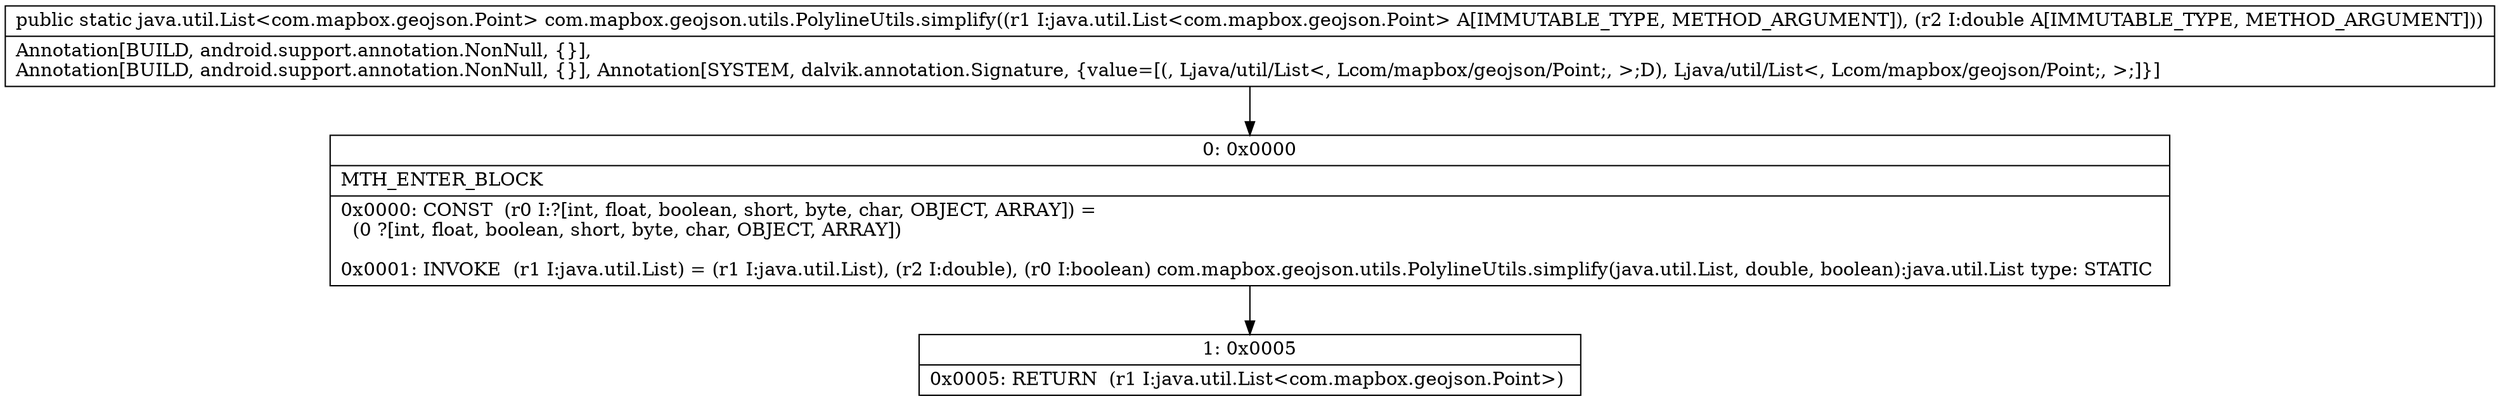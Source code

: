 digraph "CFG forcom.mapbox.geojson.utils.PolylineUtils.simplify(Ljava\/util\/List;D)Ljava\/util\/List;" {
Node_0 [shape=record,label="{0\:\ 0x0000|MTH_ENTER_BLOCK\l|0x0000: CONST  (r0 I:?[int, float, boolean, short, byte, char, OBJECT, ARRAY]) = \l  (0 ?[int, float, boolean, short, byte, char, OBJECT, ARRAY])\l \l0x0001: INVOKE  (r1 I:java.util.List) = (r1 I:java.util.List), (r2 I:double), (r0 I:boolean) com.mapbox.geojson.utils.PolylineUtils.simplify(java.util.List, double, boolean):java.util.List type: STATIC \l}"];
Node_1 [shape=record,label="{1\:\ 0x0005|0x0005: RETURN  (r1 I:java.util.List\<com.mapbox.geojson.Point\>) \l}"];
MethodNode[shape=record,label="{public static java.util.List\<com.mapbox.geojson.Point\> com.mapbox.geojson.utils.PolylineUtils.simplify((r1 I:java.util.List\<com.mapbox.geojson.Point\> A[IMMUTABLE_TYPE, METHOD_ARGUMENT]), (r2 I:double A[IMMUTABLE_TYPE, METHOD_ARGUMENT]))  | Annotation[BUILD, android.support.annotation.NonNull, \{\}], \lAnnotation[BUILD, android.support.annotation.NonNull, \{\}], Annotation[SYSTEM, dalvik.annotation.Signature, \{value=[(, Ljava\/util\/List\<, Lcom\/mapbox\/geojson\/Point;, \>;D), Ljava\/util\/List\<, Lcom\/mapbox\/geojson\/Point;, \>;]\}]\l}"];
MethodNode -> Node_0;
Node_0 -> Node_1;
}

